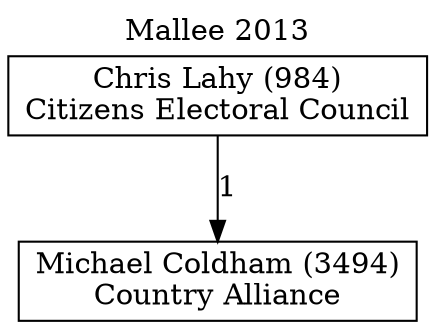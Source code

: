// House preference flow
digraph "Michael Coldham (3494)_Mallee_2013" {
	graph [label="Mallee 2013" labelloc=t mclimit=10]
	node [shape=box]
	"Michael Coldham (3494)" [label="Michael Coldham (3494)
Country Alliance"]
	"Chris Lahy (984)" [label="Chris Lahy (984)
Citizens Electoral Council"]
	"Chris Lahy (984)" -> "Michael Coldham (3494)" [label=1]
}
